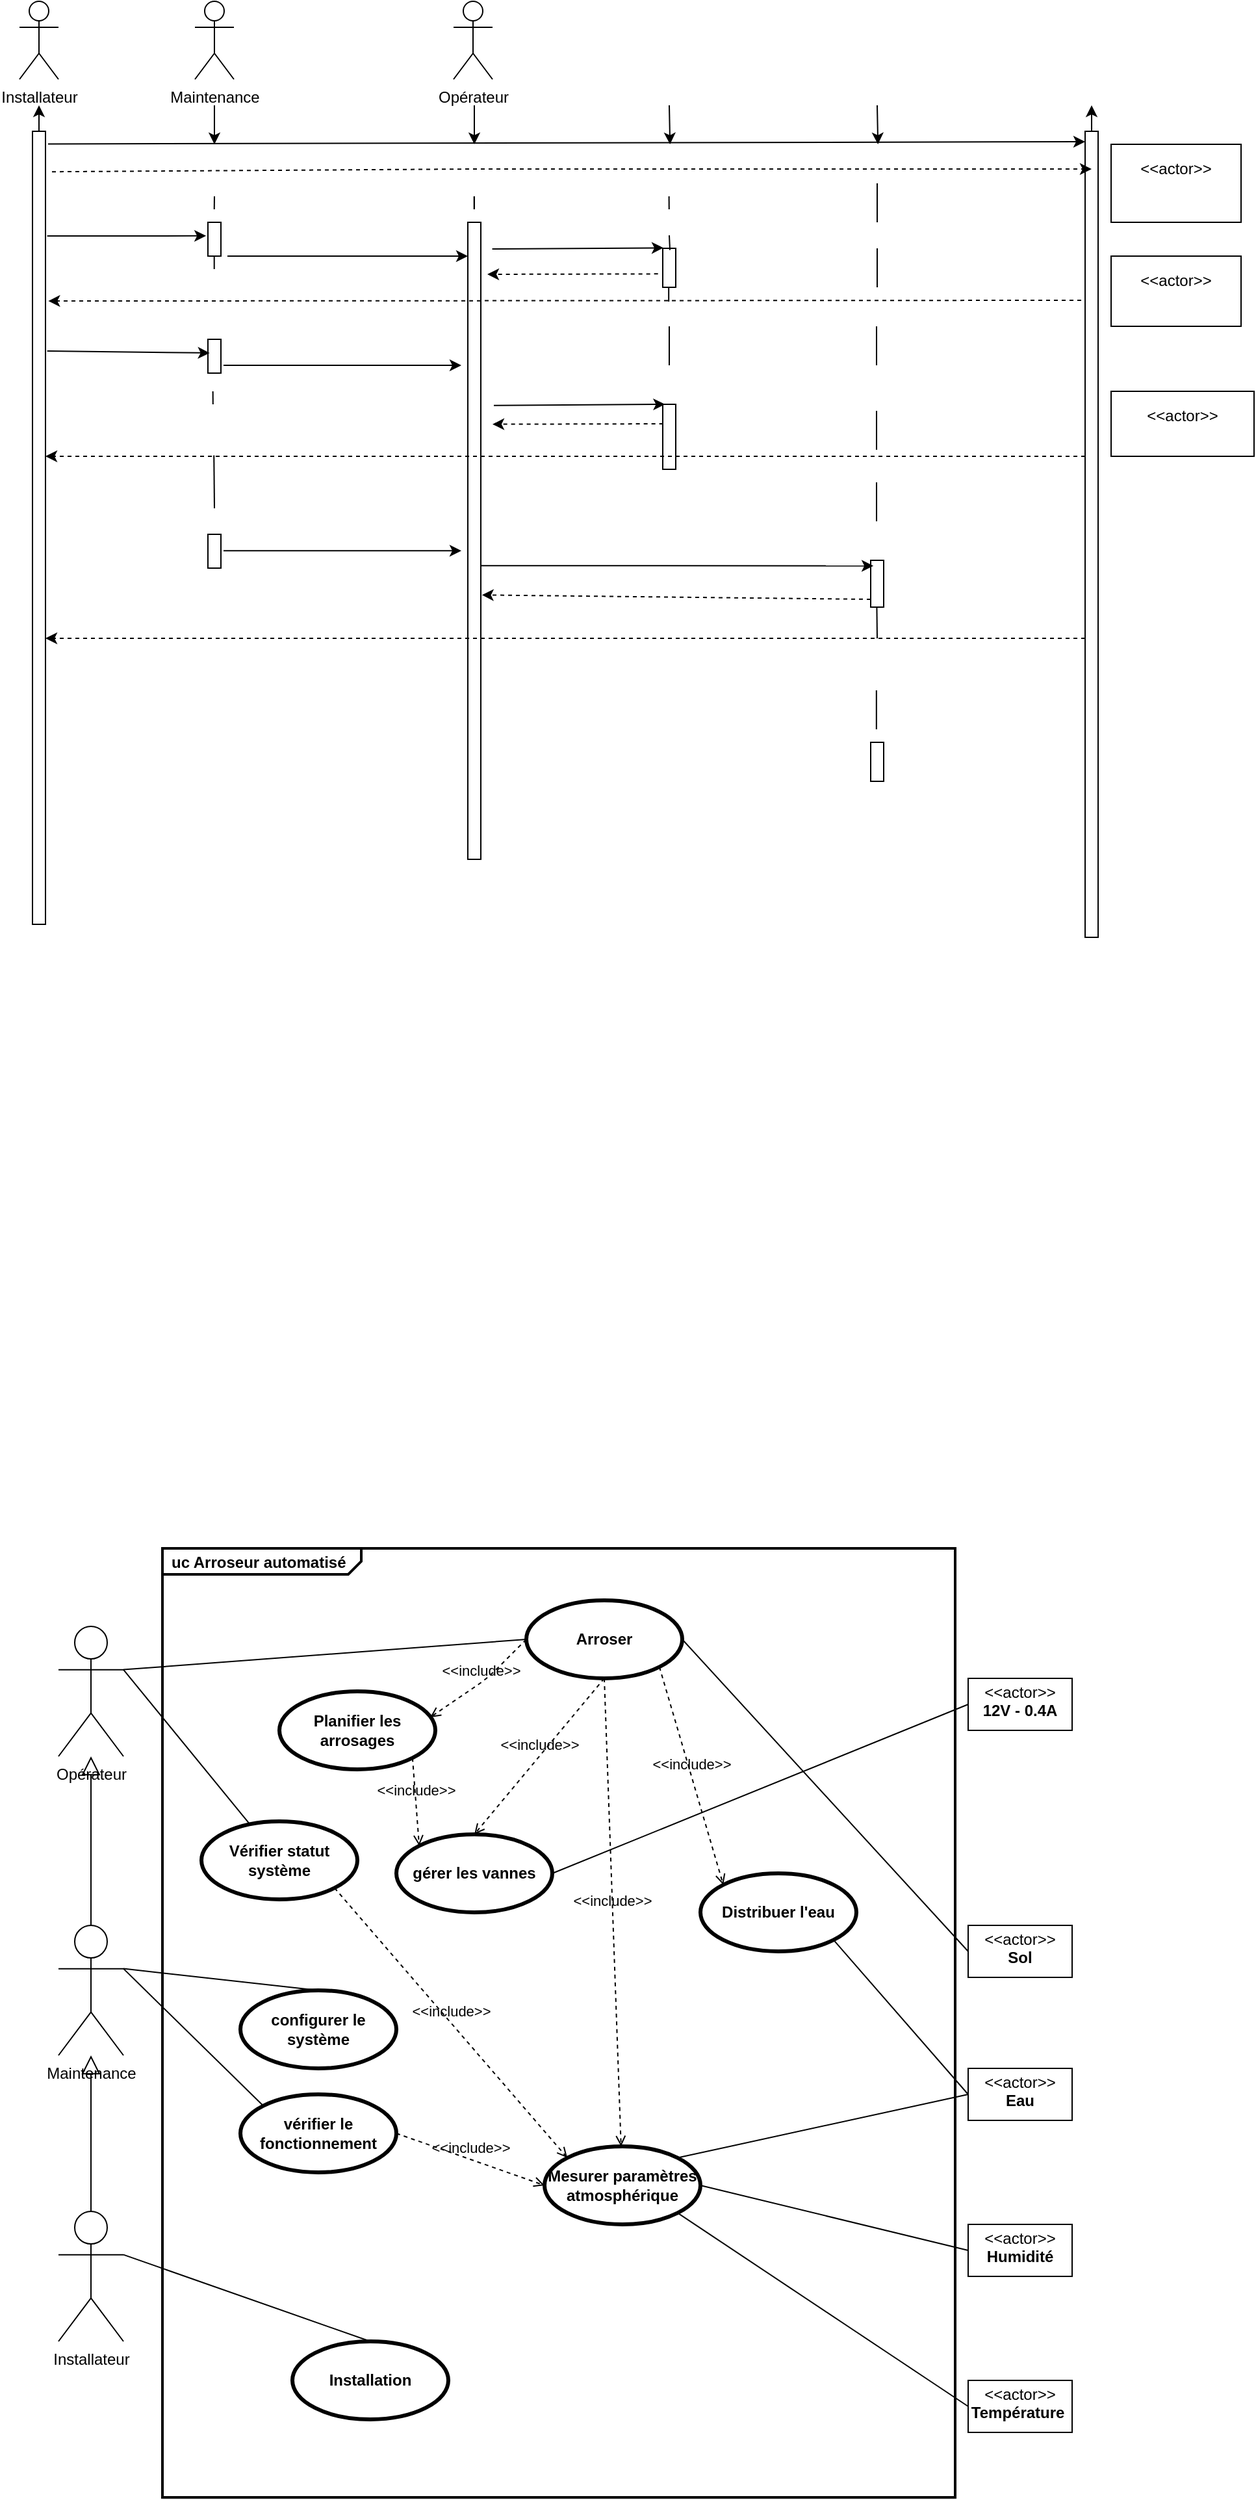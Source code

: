 <mxfile version="14.4.8" type="github">
  <diagram id="CkIHglHdtgA-dPwqu3pV" name="Page-1">
    <mxGraphModel dx="1102" dy="2132" grid="1" gridSize="10" guides="1" tooltips="1" connect="1" arrows="1" fold="1" page="1" pageScale="1" pageWidth="827" pageHeight="1169" math="0" shadow="0">
      <root>
        <mxCell id="0" />
        <mxCell id="1" parent="0" />
        <mxCell id="BE-PEi-hic5o3liknW6_-65" value="" style="html=1;points=[];perimeter=orthogonalPerimeter;" parent="1" vertex="1">
          <mxGeometry x="545" y="-840" width="10" height="50" as="geometry" />
        </mxCell>
        <mxCell id="BE-PEi-hic5o3liknW6_-1" value="&lt;div&gt;Installateur&lt;/div&gt;&lt;div&gt;&lt;br&gt;&lt;/div&gt;" style="shape=umlActor;verticalLabelPosition=bottom;verticalAlign=top;html=1;outlineConnect=0;" parent="1" vertex="1">
          <mxGeometry x="50" y="-1150" width="30" height="60" as="geometry" />
        </mxCell>
        <mxCell id="BE-PEi-hic5o3liknW6_-4" style="edgeStyle=orthogonalEdgeStyle;rounded=0;orthogonalLoop=1;jettySize=auto;html=1;" parent="1" source="BE-PEi-hic5o3liknW6_-3" edge="1">
          <mxGeometry relative="1" as="geometry">
            <mxPoint x="65" y="-1070" as="targetPoint" />
          </mxGeometry>
        </mxCell>
        <mxCell id="BE-PEi-hic5o3liknW6_-3" value="" style="html=1;points=[];perimeter=orthogonalPerimeter;" parent="1" vertex="1">
          <mxGeometry x="60" y="-1050" width="10" height="610" as="geometry" />
        </mxCell>
        <mxCell id="BE-PEi-hic5o3liknW6_-5" value="" style="endArrow=classic;html=1;exitX=1.2;exitY=0.016;exitDx=0;exitDy=0;exitPerimeter=0;" parent="1" source="BE-PEi-hic5o3liknW6_-3" edge="1">
          <mxGeometry width="50" height="50" relative="1" as="geometry">
            <mxPoint x="370" y="-830" as="sourcePoint" />
            <mxPoint x="870" y="-1042" as="targetPoint" />
          </mxGeometry>
        </mxCell>
        <mxCell id="BE-PEi-hic5o3liknW6_-19" style="edgeStyle=orthogonalEdgeStyle;rounded=0;orthogonalLoop=1;jettySize=auto;html=1;" parent="1" source="BE-PEi-hic5o3liknW6_-6" edge="1">
          <mxGeometry relative="1" as="geometry">
            <mxPoint x="875.059" y="-1070" as="targetPoint" />
          </mxGeometry>
        </mxCell>
        <mxCell id="BE-PEi-hic5o3liknW6_-6" value="" style="html=1;points=[];perimeter=orthogonalPerimeter;" parent="1" vertex="1">
          <mxGeometry x="870" y="-1050" width="10" height="620" as="geometry" />
        </mxCell>
        <mxCell id="BE-PEi-hic5o3liknW6_-11" value="" style="html=1;labelBackgroundColor=#ffffff;startArrow=none;startFill=0;startSize=6;endArrow=classic;endFill=1;endSize=6;jettySize=auto;orthogonalLoop=1;strokeWidth=1;dashed=1;fontSize=14;exitX=1.5;exitY=0.051;exitDx=0;exitDy=0;exitPerimeter=0;" parent="1" source="BE-PEi-hic5o3liknW6_-3" edge="1">
          <mxGeometry width="60" height="60" relative="1" as="geometry">
            <mxPoint x="-10" y="-1021" as="sourcePoint" />
            <mxPoint x="875" y="-1021" as="targetPoint" />
            <Array as="points">
              <mxPoint x="400" y="-1021" />
            </Array>
          </mxGeometry>
        </mxCell>
        <mxCell id="BE-PEi-hic5o3liknW6_-12" value="" style="html=1;points=[];perimeter=orthogonalPerimeter;" parent="1" vertex="1">
          <mxGeometry x="395" y="-980" width="10" height="490" as="geometry" />
        </mxCell>
        <mxCell id="BE-PEi-hic5o3liknW6_-26" style="edgeStyle=orthogonalEdgeStyle;rounded=0;orthogonalLoop=1;jettySize=auto;html=1;exitX=0.5;exitY=1;exitDx=0;exitDy=0;" parent="1" edge="1">
          <mxGeometry relative="1" as="geometry">
            <mxPoint x="710.588" y="-1040" as="targetPoint" />
            <mxPoint x="710" y="-1070" as="sourcePoint" />
          </mxGeometry>
        </mxCell>
        <mxCell id="BE-PEi-hic5o3liknW6_-25" style="edgeStyle=orthogonalEdgeStyle;rounded=0;orthogonalLoop=1;jettySize=auto;html=1;exitX=0.5;exitY=1;exitDx=0;exitDy=0;" parent="1" edge="1">
          <mxGeometry relative="1" as="geometry">
            <mxPoint x="550.588" y="-1040" as="targetPoint" />
            <mxPoint x="550" y="-1070" as="sourcePoint" />
          </mxGeometry>
        </mxCell>
        <mxCell id="BE-PEi-hic5o3liknW6_-24" style="edgeStyle=orthogonalEdgeStyle;rounded=0;orthogonalLoop=1;jettySize=auto;html=1;exitX=0.5;exitY=1;exitDx=0;exitDy=0;" parent="1" edge="1">
          <mxGeometry relative="1" as="geometry">
            <mxPoint x="200" y="-1040" as="targetPoint" />
            <mxPoint x="200" y="-1070" as="sourcePoint" />
          </mxGeometry>
        </mxCell>
        <mxCell id="BE-PEi-hic5o3liknW6_-22" style="edgeStyle=orthogonalEdgeStyle;rounded=0;orthogonalLoop=1;jettySize=auto;html=1;exitX=0.5;exitY=1;exitDx=0;exitDy=0;" parent="1" edge="1">
          <mxGeometry relative="1" as="geometry">
            <mxPoint x="400" y="-1040" as="targetPoint" />
            <mxPoint x="400" y="-1070" as="sourcePoint" />
          </mxGeometry>
        </mxCell>
        <mxCell id="BE-PEi-hic5o3liknW6_-27" value="" style="html=1;labelBackgroundColor=#ffffff;startArrow=none;startFill=0;startSize=6;endArrow=classic;endFill=1;endSize=6;jettySize=auto;orthogonalLoop=1;strokeWidth=1;dashed=1;fontSize=14;entryX=1.217;entryY=0.214;entryDx=0;entryDy=0;entryPerimeter=0;" parent="1" target="BE-PEi-hic5o3liknW6_-3" edge="1">
          <mxGeometry width="60" height="60" relative="1" as="geometry">
            <mxPoint x="867" y="-920" as="sourcePoint" />
            <mxPoint x="360" y="-930" as="targetPoint" />
          </mxGeometry>
        </mxCell>
        <mxCell id="BE-PEi-hic5o3liknW6_-28" value="" style="html=1;points=[];perimeter=orthogonalPerimeter;" parent="1" vertex="1">
          <mxGeometry x="195" y="-980" width="10" height="26" as="geometry" />
        </mxCell>
        <mxCell id="BE-PEi-hic5o3liknW6_-29" value="" style="endArrow=none;html=1;" parent="1" edge="1">
          <mxGeometry width="50" height="50" relative="1" as="geometry">
            <mxPoint x="199.86" y="-990" as="sourcePoint" />
            <mxPoint x="200" y="-1000" as="targetPoint" />
            <Array as="points" />
          </mxGeometry>
        </mxCell>
        <mxCell id="BE-PEi-hic5o3liknW6_-30" value="" style="endArrow=none;html=1;" parent="1" edge="1">
          <mxGeometry width="50" height="50" relative="1" as="geometry">
            <mxPoint x="199.86" y="-954" as="sourcePoint" />
            <mxPoint x="199.86" y="-944" as="targetPoint" />
            <Array as="points">
              <mxPoint x="199.86" y="-954" />
              <mxPoint x="199.86" y="-944" />
            </Array>
          </mxGeometry>
        </mxCell>
        <mxCell id="BE-PEi-hic5o3liknW6_-34" value="" style="endArrow=classic;html=1;" parent="1" target="BE-PEi-hic5o3liknW6_-12" edge="1">
          <mxGeometry width="50" height="50" relative="1" as="geometry">
            <mxPoint x="210" y="-954" as="sourcePoint" />
            <mxPoint x="460" y="-1110" as="targetPoint" />
          </mxGeometry>
        </mxCell>
        <mxCell id="BE-PEi-hic5o3liknW6_-37" value="" style="endArrow=classic;html=1;exitX=1.133;exitY=0.132;exitDx=0;exitDy=0;exitPerimeter=0;entryX=-0.143;entryY=0.401;entryDx=0;entryDy=0;entryPerimeter=0;" parent="1" source="BE-PEi-hic5o3liknW6_-3" target="BE-PEi-hic5o3liknW6_-28" edge="1">
          <mxGeometry width="50" height="50" relative="1" as="geometry">
            <mxPoint x="410" y="-1060" as="sourcePoint" />
            <mxPoint x="460" y="-1110" as="targetPoint" />
          </mxGeometry>
        </mxCell>
        <mxCell id="BE-PEi-hic5o3liknW6_-40" value="" style="html=1;labelBackgroundColor=#ffffff;startArrow=none;startFill=0;startSize=6;endArrow=classic;endFill=1;endSize=6;jettySize=auto;orthogonalLoop=1;strokeWidth=1;dashed=1;fontSize=14;" parent="1" source="BE-PEi-hic5o3liknW6_-6" edge="1">
          <mxGeometry width="60" height="60" relative="1" as="geometry">
            <mxPoint x="390" y="-890" as="sourcePoint" />
            <mxPoint x="70" y="-800" as="targetPoint" />
            <Array as="points" />
          </mxGeometry>
        </mxCell>
        <mxCell id="BE-PEi-hic5o3liknW6_-43" value="" style="html=1;points=[];perimeter=orthogonalPerimeter;" parent="1" vertex="1">
          <mxGeometry x="195" y="-890" width="10" height="26" as="geometry" />
        </mxCell>
        <mxCell id="BE-PEi-hic5o3liknW6_-44" value="" style="html=1;points=[];perimeter=orthogonalPerimeter;" parent="1" vertex="1">
          <mxGeometry x="195" y="-740" width="10" height="26" as="geometry" />
        </mxCell>
        <mxCell id="BE-PEi-hic5o3liknW6_-45" value="" style="html=1;points=[];perimeter=orthogonalPerimeter;" parent="1" vertex="1">
          <mxGeometry x="545" y="-960" width="10" height="30" as="geometry" />
        </mxCell>
        <mxCell id="BE-PEi-hic5o3liknW6_-46" value="" style="html=1;labelBackgroundColor=#ffffff;jettySize=auto;orthogonalLoop=1;strokeWidth=1;fontSize=14;endArrow=none;endFill=0;" parent="1" edge="1">
          <mxGeometry width="60" height="60" relative="1" as="geometry">
            <mxPoint x="549.58" y="-919" as="sourcePoint" />
            <mxPoint x="549.58" y="-930" as="targetPoint" />
          </mxGeometry>
        </mxCell>
        <mxCell id="BE-PEi-hic5o3liknW6_-47" value="" style="html=1;labelBackgroundColor=#ffffff;endArrow=classic;endFill=1;endSize=6;jettySize=auto;orthogonalLoop=1;strokeWidth=1;fontSize=14;exitX=-0.011;exitY=1.025;exitDx=0;exitDy=0;exitPerimeter=0;entryX=0.05;entryY=-0.011;entryDx=0;entryDy=0;entryPerimeter=0;" parent="1" target="BE-PEi-hic5o3liknW6_-45" edge="1">
          <mxGeometry width="60" height="60" relative="1" as="geometry">
            <mxPoint x="413.79" y="-959.5" as="sourcePoint" />
            <mxPoint x="610" y="-950" as="targetPoint" />
          </mxGeometry>
        </mxCell>
        <mxCell id="BE-PEi-hic5o3liknW6_-48" value="" style="html=1;labelBackgroundColor=#ffffff;startArrow=none;startFill=0;startSize=6;endArrow=classic;endFill=1;endSize=6;jettySize=auto;orthogonalLoop=1;strokeWidth=1;dashed=1;fontSize=14;exitX=-0.367;exitY=0.656;exitDx=0;exitDy=0;exitPerimeter=0;" parent="1" source="BE-PEi-hic5o3liknW6_-45" edge="1">
          <mxGeometry width="60" height="60" relative="1" as="geometry">
            <mxPoint x="550" y="-890" as="sourcePoint" />
            <mxPoint x="410" y="-940" as="targetPoint" />
          </mxGeometry>
        </mxCell>
        <mxCell id="BE-PEi-hic5o3liknW6_-51" value="" style="html=1;labelBackgroundColor=#ffffff;jettySize=auto;orthogonalLoop=1;strokeWidth=1;fontSize=14;endArrow=none;endFill=0;entryX=0.55;entryY=0.044;entryDx=0;entryDy=0;entryPerimeter=0;" parent="1" target="BE-PEi-hic5o3liknW6_-45" edge="1">
          <mxGeometry width="60" height="60" relative="1" as="geometry">
            <mxPoint x="550" y="-970" as="sourcePoint" />
            <mxPoint x="610" y="-950" as="targetPoint" />
          </mxGeometry>
        </mxCell>
        <mxCell id="BE-PEi-hic5o3liknW6_-60" value="" style="html=1;labelBackgroundColor=#ffffff;endArrow=classic;endFill=1;endSize=6;jettySize=auto;orthogonalLoop=1;strokeWidth=1;fontSize=14;" parent="1" edge="1">
          <mxGeometry width="60" height="60" relative="1" as="geometry">
            <mxPoint x="207" y="-870" as="sourcePoint" />
            <mxPoint x="390" y="-870" as="targetPoint" />
          </mxGeometry>
        </mxCell>
        <mxCell id="BE-PEi-hic5o3liknW6_-62" value="" style="endArrow=classic;html=1;exitX=1.133;exitY=0.277;exitDx=0;exitDy=0;exitPerimeter=0;entryX=0.133;entryY=0.404;entryDx=0;entryDy=0;entryPerimeter=0;" parent="1" source="BE-PEi-hic5o3liknW6_-3" target="BE-PEi-hic5o3liknW6_-43" edge="1">
          <mxGeometry width="50" height="50" relative="1" as="geometry">
            <mxPoint x="250" y="-770" as="sourcePoint" />
            <mxPoint x="300" y="-820" as="targetPoint" />
          </mxGeometry>
        </mxCell>
        <mxCell id="BE-PEi-hic5o3liknW6_-63" value="" style="html=1;labelBackgroundColor=#ffffff;jettySize=auto;orthogonalLoop=1;strokeWidth=1;fontSize=14;endArrow=none;endFill=0;" parent="1" edge="1">
          <mxGeometry width="60" height="60" relative="1" as="geometry">
            <mxPoint x="550" y="-870" as="sourcePoint" />
            <mxPoint x="550" y="-900" as="targetPoint" />
          </mxGeometry>
        </mxCell>
        <mxCell id="BE-PEi-hic5o3liknW6_-67" value="" style="html=1;labelBackgroundColor=#ffffff;endArrow=classic;endFill=1;endSize=6;jettySize=auto;orthogonalLoop=1;strokeWidth=1;fontSize=14;exitX=-0.011;exitY=1.025;exitDx=0;exitDy=0;exitPerimeter=0;entryX=0.05;entryY=-0.011;entryDx=0;entryDy=0;entryPerimeter=0;" parent="1" edge="1">
          <mxGeometry width="60" height="60" relative="1" as="geometry">
            <mxPoint x="415.0" y="-839.17" as="sourcePoint" />
            <mxPoint x="546.71" y="-840.0" as="targetPoint" />
          </mxGeometry>
        </mxCell>
        <mxCell id="BE-PEi-hic5o3liknW6_-68" value="" style="html=1;labelBackgroundColor=#ffffff;startArrow=none;startFill=0;startSize=6;endArrow=classic;endFill=1;endSize=6;jettySize=auto;orthogonalLoop=1;strokeWidth=1;dashed=1;fontSize=14;exitX=-0.367;exitY=0.656;exitDx=0;exitDy=0;exitPerimeter=0;" parent="1" edge="1">
          <mxGeometry width="60" height="60" relative="1" as="geometry">
            <mxPoint x="545.33" y="-825.0" as="sourcePoint" />
            <mxPoint x="414" y="-824.68" as="targetPoint" />
          </mxGeometry>
        </mxCell>
        <mxCell id="BE-PEi-hic5o3liknW6_-69" value="" style="html=1;labelBackgroundColor=#ffffff;jettySize=auto;orthogonalLoop=1;strokeWidth=1;fontSize=14;endArrow=none;endFill=0;" parent="1" edge="1">
          <mxGeometry width="60" height="60" relative="1" as="geometry">
            <mxPoint x="399.92" y="-1000" as="sourcePoint" />
            <mxPoint x="399.92" y="-990" as="targetPoint" />
          </mxGeometry>
        </mxCell>
        <mxCell id="BE-PEi-hic5o3liknW6_-70" value="" style="html=1;labelBackgroundColor=#ffffff;jettySize=auto;orthogonalLoop=1;strokeWidth=1;fontSize=14;endArrow=none;endFill=0;" parent="1" edge="1">
          <mxGeometry width="60" height="60" relative="1" as="geometry">
            <mxPoint x="399.92" y="-1000" as="sourcePoint" />
            <mxPoint x="399.92" y="-990" as="targetPoint" />
          </mxGeometry>
        </mxCell>
        <mxCell id="BE-PEi-hic5o3liknW6_-71" value="" style="html=1;labelBackgroundColor=#ffffff;jettySize=auto;orthogonalLoop=1;strokeWidth=1;fontSize=14;endArrow=none;endFill=0;" parent="1" edge="1">
          <mxGeometry width="60" height="60" relative="1" as="geometry">
            <mxPoint x="549.8" y="-1000" as="sourcePoint" />
            <mxPoint x="549.8" y="-990" as="targetPoint" />
            <Array as="points">
              <mxPoint x="549.88" y="-990" />
            </Array>
          </mxGeometry>
        </mxCell>
        <mxCell id="BE-PEi-hic5o3liknW6_-72" value="" style="html=1;labelBackgroundColor=#ffffff;jettySize=auto;orthogonalLoop=1;strokeWidth=1;fontSize=14;endArrow=none;endFill=0;" parent="1" edge="1">
          <mxGeometry width="60" height="60" relative="1" as="geometry">
            <mxPoint x="710" y="-980" as="sourcePoint" />
            <mxPoint x="710" y="-1010" as="targetPoint" />
          </mxGeometry>
        </mxCell>
        <mxCell id="BE-PEi-hic5o3liknW6_-73" value="" style="html=1;labelBackgroundColor=#ffffff;startArrow=none;startFill=0;startSize=6;endArrow=classic;endFill=1;endSize=6;jettySize=auto;orthogonalLoop=1;strokeWidth=1;dashed=1;fontSize=14;" parent="1" edge="1">
          <mxGeometry width="60" height="60" relative="1" as="geometry">
            <mxPoint x="870" y="-660.0" as="sourcePoint" />
            <mxPoint x="70" y="-660.0" as="targetPoint" />
            <Array as="points" />
          </mxGeometry>
        </mxCell>
        <mxCell id="BE-PEi-hic5o3liknW6_-76" value="" style="html=1;labelBackgroundColor=#ffffff;jettySize=auto;orthogonalLoop=1;strokeWidth=1;fontSize=14;endArrow=none;endFill=0;" parent="1" edge="1">
          <mxGeometry width="60" height="60" relative="1" as="geometry">
            <mxPoint x="198.82" y="-850" as="sourcePoint" />
            <mxPoint x="198.82" y="-840" as="targetPoint" />
            <Array as="points">
              <mxPoint x="198.9" y="-840" />
            </Array>
          </mxGeometry>
        </mxCell>
        <mxCell id="BE-PEi-hic5o3liknW6_-77" value="" style="html=1;labelBackgroundColor=#ffffff;jettySize=auto;orthogonalLoop=1;strokeWidth=1;fontSize=14;endArrow=none;endFill=0;entryX=-0.002;entryY=0.974;entryDx=0;entryDy=0;entryPerimeter=0;" parent="1" edge="1">
          <mxGeometry width="60" height="60" relative="1" as="geometry">
            <mxPoint x="200" y="-760" as="sourcePoint" />
            <mxPoint x="199.62" y="-800.78" as="targetPoint" />
          </mxGeometry>
        </mxCell>
        <mxCell id="BE-PEi-hic5o3liknW6_-78" value="" style="html=1;labelBackgroundColor=#ffffff;endArrow=classic;endFill=1;endSize=6;jettySize=auto;orthogonalLoop=1;strokeWidth=1;fontSize=14;" parent="1" edge="1">
          <mxGeometry width="60" height="60" relative="1" as="geometry">
            <mxPoint x="207" y="-727.34" as="sourcePoint" />
            <mxPoint x="390" y="-727.34" as="targetPoint" />
          </mxGeometry>
        </mxCell>
        <mxCell id="BE-PEi-hic5o3liknW6_-80" value="" style="html=1;labelBackgroundColor=#ffffff;jettySize=auto;orthogonalLoop=1;strokeWidth=1;fontSize=14;endArrow=none;endFill=0;" parent="1" edge="1">
          <mxGeometry width="60" height="60" relative="1" as="geometry">
            <mxPoint x="710" y="-930" as="sourcePoint" />
            <mxPoint x="710" y="-960" as="targetPoint" />
          </mxGeometry>
        </mxCell>
        <mxCell id="BE-PEi-hic5o3liknW6_-81" value="" style="html=1;labelBackgroundColor=#ffffff;jettySize=auto;orthogonalLoop=1;strokeWidth=1;fontSize=14;endArrow=none;endFill=0;" parent="1" edge="1">
          <mxGeometry width="60" height="60" relative="1" as="geometry">
            <mxPoint x="709.5" y="-870" as="sourcePoint" />
            <mxPoint x="709.5" y="-900" as="targetPoint" />
          </mxGeometry>
        </mxCell>
        <mxCell id="BE-PEi-hic5o3liknW6_-82" value="" style="html=1;labelBackgroundColor=#ffffff;jettySize=auto;orthogonalLoop=1;strokeWidth=1;fontSize=14;endArrow=none;endFill=0;" parent="1" edge="1">
          <mxGeometry width="60" height="60" relative="1" as="geometry">
            <mxPoint x="709.5" y="-805" as="sourcePoint" />
            <mxPoint x="709.5" y="-835" as="targetPoint" />
          </mxGeometry>
        </mxCell>
        <mxCell id="BE-PEi-hic5o3liknW6_-83" value="" style="html=1;labelBackgroundColor=#ffffff;jettySize=auto;orthogonalLoop=1;strokeWidth=1;fontSize=14;endArrow=none;endFill=0;" parent="1" edge="1">
          <mxGeometry width="60" height="60" relative="1" as="geometry">
            <mxPoint x="709.5" y="-750" as="sourcePoint" />
            <mxPoint x="709.5" y="-780" as="targetPoint" />
          </mxGeometry>
        </mxCell>
        <mxCell id="BE-PEi-hic5o3liknW6_-84" value="" style="html=1;points=[];perimeter=orthogonalPerimeter;" parent="1" vertex="1">
          <mxGeometry x="705" y="-720" width="10" height="36" as="geometry" />
        </mxCell>
        <mxCell id="BE-PEi-hic5o3liknW6_-86" value="" style="html=1;labelBackgroundColor=#ffffff;jettySize=auto;orthogonalLoop=1;strokeWidth=1;fontSize=14;endArrow=none;endFill=0;" parent="1" edge="1">
          <mxGeometry width="60" height="60" relative="1" as="geometry">
            <mxPoint x="710" y="-660" as="sourcePoint" />
            <mxPoint x="709.71" y="-684" as="targetPoint" />
          </mxGeometry>
        </mxCell>
        <mxCell id="BE-PEi-hic5o3liknW6_-87" value="" style="html=1;labelBackgroundColor=#ffffff;jettySize=auto;orthogonalLoop=1;strokeWidth=1;fontSize=14;endArrow=none;endFill=0;" parent="1" edge="1">
          <mxGeometry width="60" height="60" relative="1" as="geometry">
            <mxPoint x="709.41" y="-590.0" as="sourcePoint" />
            <mxPoint x="709.41" y="-620.0" as="targetPoint" />
          </mxGeometry>
        </mxCell>
        <mxCell id="BE-PEi-hic5o3liknW6_-88" value="" style="html=1;points=[];perimeter=orthogonalPerimeter;" parent="1" vertex="1">
          <mxGeometry x="705" y="-580" width="10" height="30" as="geometry" />
        </mxCell>
        <mxCell id="BE-PEi-hic5o3liknW6_-89" value="" style="html=1;labelBackgroundColor=#ffffff;endArrow=classic;endFill=1;endSize=6;jettySize=auto;orthogonalLoop=1;strokeWidth=1;fontSize=14;entryX=0.206;entryY=0.118;entryDx=0;entryDy=0;entryPerimeter=0;exitX=0.945;exitY=0.539;exitDx=0;exitDy=0;exitPerimeter=0;" parent="1" source="BE-PEi-hic5o3liknW6_-12" target="BE-PEi-hic5o3liknW6_-84" edge="1">
          <mxGeometry width="60" height="60" relative="1" as="geometry">
            <mxPoint x="406" y="-730" as="sourcePoint" />
            <mxPoint x="536.71" y="-715.18" as="targetPoint" />
          </mxGeometry>
        </mxCell>
        <mxCell id="BE-PEi-hic5o3liknW6_-90" value="" style="html=1;labelBackgroundColor=#ffffff;startArrow=none;startFill=0;startSize=6;endArrow=classic;endFill=1;endSize=6;jettySize=auto;orthogonalLoop=1;strokeWidth=1;dashed=1;fontSize=14;exitX=-0.367;exitY=0.656;exitDx=0;exitDy=0;exitPerimeter=0;entryX=1.083;entryY=0.585;entryDx=0;entryDy=0;entryPerimeter=0;" parent="1" target="BE-PEi-hic5o3liknW6_-12" edge="1">
          <mxGeometry width="60" height="60" relative="1" as="geometry">
            <mxPoint x="705.0" y="-690.0" as="sourcePoint" />
            <mxPoint x="573.67" y="-689.68" as="targetPoint" />
          </mxGeometry>
        </mxCell>
        <mxCell id="BE-PEi-hic5o3liknW6_-91" value="Maintenance" style="shape=umlActor;verticalLabelPosition=bottom;verticalAlign=top;html=1;outlineConnect=0;" parent="1" vertex="1">
          <mxGeometry x="185" y="-1150" width="30" height="60" as="geometry" />
        </mxCell>
        <mxCell id="BE-PEi-hic5o3liknW6_-92" value="Opérateur" style="shape=umlActor;verticalLabelPosition=bottom;verticalAlign=top;html=1;outlineConnect=0;" parent="1" vertex="1">
          <mxGeometry x="384" y="-1150" width="30" height="60" as="geometry" />
        </mxCell>
        <mxCell id="BE-PEi-hic5o3liknW6_-95" value="&lt;p style=&quot;margin: 0px ; margin-top: 4px ; margin-left: 7px ; text-align: left&quot;&gt;&lt;b&gt;uc Arroseur automatisé&lt;/b&gt;&lt;/p&gt;" style="html=1;shape=mxgraph.sysml.package;overflow=fill;labelX=153;strokeWidth=2;align=center;" parent="1" vertex="1">
          <mxGeometry x="160" y="40" width="610" height="730" as="geometry" />
        </mxCell>
        <mxCell id="BE-PEi-hic5o3liknW6_-96" value="Opérateur" style="shape=umlActor;html=1;verticalLabelPosition=bottom;verticalAlign=top;align=center;" parent="1" vertex="1">
          <mxGeometry x="80" y="100" width="50" height="100" as="geometry" />
        </mxCell>
        <mxCell id="BE-PEi-hic5o3liknW6_-97" value="&lt;p style=&quot;margin: 0px ; margin-top: 4px ; text-align: center&quot;&gt;&amp;lt;&amp;lt;actor&amp;gt;&amp;gt;&lt;br&gt;&lt;b&gt;12V - 0.4A&lt;br&gt;&lt;/b&gt;&lt;/p&gt;&lt;p style=&quot;margin: 0px ; margin-top: 4px ; text-align: center&quot;&gt;&lt;b&gt;&lt;br&gt;&lt;/b&gt;&lt;/p&gt;" style="shape=rect;html=1;overflow=fill;html=1;whiteSpace=wrap;align=center;" parent="1" vertex="1">
          <mxGeometry x="780" y="140" width="80" height="40" as="geometry" />
        </mxCell>
        <mxCell id="BE-PEi-hic5o3liknW6_-98" value="&lt;p style=&quot;margin: 0px ; margin-top: 4px ; text-align: center&quot;&gt;&amp;lt;&amp;lt;actor&amp;gt;&amp;gt;&lt;br&gt;&lt;b&gt;Eau&lt;/b&gt;&lt;/p&gt;" style="shape=rect;html=1;overflow=fill;html=1;whiteSpace=wrap;align=center;" parent="1" vertex="1">
          <mxGeometry x="780" y="440" width="80" height="40" as="geometry" />
        </mxCell>
        <mxCell id="BE-PEi-hic5o3liknW6_-99" value="&lt;p style=&quot;margin: 0px ; margin-top: 4px ; text-align: center&quot;&gt;&amp;lt;&amp;lt;actor&amp;gt;&amp;gt;&lt;br&gt;&lt;b&gt;Humidité&lt;/b&gt;&lt;/p&gt;" style="shape=rect;html=1;overflow=fill;html=1;whiteSpace=wrap;align=center;" parent="1" vertex="1">
          <mxGeometry x="780" y="560" width="80" height="40" as="geometry" />
        </mxCell>
        <mxCell id="BE-PEi-hic5o3liknW6_-100" value="&lt;p style=&quot;margin: 0px ; margin-top: 4px ; text-align: center&quot;&gt;&amp;lt;&amp;lt;actor&amp;gt;&amp;gt;&lt;br&gt;&lt;b&gt;Température&amp;nbsp;&lt;/b&gt;&lt;/p&gt;" style="shape=rect;html=1;overflow=fill;html=1;whiteSpace=wrap;align=center;" parent="1" vertex="1">
          <mxGeometry x="780" y="680" width="80" height="40" as="geometry" />
        </mxCell>
        <mxCell id="BE-PEi-hic5o3liknW6_-101" value="Installateur" style="shape=umlActor;html=1;verticalLabelPosition=bottom;verticalAlign=top;align=center;" parent="1" vertex="1">
          <mxGeometry x="80" y="550" width="50" height="100" as="geometry" />
        </mxCell>
        <mxCell id="BE-PEi-hic5o3liknW6_-102" value="Maintenance" style="shape=umlActor;html=1;verticalLabelPosition=bottom;verticalAlign=top;align=center;" parent="1" vertex="1">
          <mxGeometry x="80" y="330" width="50" height="100" as="geometry" />
        </mxCell>
        <mxCell id="BE-PEi-hic5o3liknW6_-103" value="" style="edgeStyle=none;html=1;endArrow=block;endFill=0;endSize=12;verticalAlign=bottom;exitX=0.5;exitY=0;exitDx=0;exitDy=0;exitPerimeter=0;" parent="1" source="BE-PEi-hic5o3liknW6_-101" target="BE-PEi-hic5o3liknW6_-102" edge="1">
          <mxGeometry width="160" relative="1" as="geometry">
            <mxPoint x="110" y="510" as="sourcePoint" />
            <mxPoint x="120" y="450" as="targetPoint" />
          </mxGeometry>
        </mxCell>
        <mxCell id="BE-PEi-hic5o3liknW6_-104" value="" style="edgeStyle=none;html=1;endArrow=block;endFill=0;endSize=12;verticalAlign=bottom;exitX=0.5;exitY=0;exitDx=0;exitDy=0;exitPerimeter=0;" parent="1" source="BE-PEi-hic5o3liknW6_-102" target="BE-PEi-hic5o3liknW6_-96" edge="1">
          <mxGeometry width="160" relative="1" as="geometry">
            <mxPoint x="104.5" y="310" as="sourcePoint" />
            <mxPoint x="104.5" y="230" as="targetPoint" />
          </mxGeometry>
        </mxCell>
        <mxCell id="BE-PEi-hic5o3liknW6_-105" value="Mesurer paramètres atmosphérique" style="shape=ellipse;html=1;strokeWidth=3;fontStyle=1;whiteSpace=wrap;align=center;perimeter=ellipsePerimeter;" parent="1" vertex="1">
          <mxGeometry x="454" y="500" width="120" height="60" as="geometry" />
        </mxCell>
        <mxCell id="BE-PEi-hic5o3liknW6_-106" value="Distribuer l&#39;eau" style="shape=ellipse;html=1;strokeWidth=3;fontStyle=1;whiteSpace=wrap;align=center;perimeter=ellipsePerimeter;" parent="1" vertex="1">
          <mxGeometry x="574" y="290" width="120" height="60" as="geometry" />
        </mxCell>
        <mxCell id="BE-PEi-hic5o3liknW6_-107" value="" style="edgeStyle=none;html=1;endArrow=none;verticalAlign=bottom;exitX=0;exitY=0.5;exitDx=0;exitDy=0;entryX=1;entryY=0;entryDx=0;entryDy=0;" parent="1" source="BE-PEi-hic5o3liknW6_-98" target="BE-PEi-hic5o3liknW6_-105" edge="1">
          <mxGeometry width="160" relative="1" as="geometry">
            <mxPoint x="440" y="460" as="sourcePoint" />
            <mxPoint x="574" y="422" as="targetPoint" />
          </mxGeometry>
        </mxCell>
        <mxCell id="BE-PEi-hic5o3liknW6_-108" value="" style="edgeStyle=none;html=1;endArrow=none;verticalAlign=bottom;exitX=0;exitY=0.5;exitDx=0;exitDy=0;entryX=1;entryY=1;entryDx=0;entryDy=0;" parent="1" source="BE-PEi-hic5o3liknW6_-98" target="BE-PEi-hic5o3liknW6_-106" edge="1">
          <mxGeometry width="160" relative="1" as="geometry">
            <mxPoint x="790" y="470" as="sourcePoint" />
            <mxPoint x="584" y="432" as="targetPoint" />
          </mxGeometry>
        </mxCell>
        <mxCell id="BE-PEi-hic5o3liknW6_-109" value="" style="edgeStyle=none;html=1;endArrow=none;verticalAlign=bottom;entryX=0;entryY=0.5;entryDx=0;entryDy=0;exitX=1;exitY=0.5;exitDx=0;exitDy=0;" parent="1" source="BE-PEi-hic5o3liknW6_-105" target="BE-PEi-hic5o3liknW6_-99" edge="1">
          <mxGeometry width="160" relative="1" as="geometry">
            <mxPoint x="440" y="460" as="sourcePoint" />
            <mxPoint x="600" y="460" as="targetPoint" />
          </mxGeometry>
        </mxCell>
        <mxCell id="BE-PEi-hic5o3liknW6_-110" value="Arroser" style="shape=ellipse;html=1;strokeWidth=3;fontStyle=1;whiteSpace=wrap;align=center;perimeter=ellipsePerimeter;" parent="1" vertex="1">
          <mxGeometry x="440" y="80" width="120" height="60" as="geometry" />
        </mxCell>
        <mxCell id="BE-PEi-hic5o3liknW6_-111" value="&amp;lt;&amp;lt;include&amp;gt;&amp;gt;" style="edgeStyle=none;html=1;endArrow=open;verticalAlign=bottom;dashed=1;labelBackgroundColor=none;exitX=1;exitY=1;exitDx=0;exitDy=0;entryX=0;entryY=0;entryDx=0;entryDy=0;" parent="1" source="BE-PEi-hic5o3liknW6_-110" target="BE-PEi-hic5o3liknW6_-106" edge="1">
          <mxGeometry width="160" relative="1" as="geometry">
            <mxPoint x="440" y="460" as="sourcePoint" />
            <mxPoint x="600" y="460" as="targetPoint" />
          </mxGeometry>
        </mxCell>
        <mxCell id="BE-PEi-hic5o3liknW6_-112" value="&amp;lt;&amp;lt;include&amp;gt;&amp;gt;" style="edgeStyle=none;html=1;endArrow=open;verticalAlign=bottom;dashed=1;labelBackgroundColor=none;exitX=0.5;exitY=1;exitDx=0;exitDy=0;" parent="1" source="BE-PEi-hic5o3liknW6_-110" target="BE-PEi-hic5o3liknW6_-105" edge="1">
          <mxGeometry width="160" relative="1" as="geometry">
            <mxPoint x="492.426" y="141.213" as="sourcePoint" />
            <mxPoint x="514" y="380" as="targetPoint" />
          </mxGeometry>
        </mxCell>
        <mxCell id="BE-PEi-hic5o3liknW6_-113" value="Planifier les arrosages" style="shape=ellipse;html=1;strokeWidth=3;fontStyle=1;whiteSpace=wrap;align=center;perimeter=ellipsePerimeter;" parent="1" vertex="1">
          <mxGeometry x="250" y="150" width="120" height="60" as="geometry" />
        </mxCell>
        <mxCell id="BE-PEi-hic5o3liknW6_-114" style="edgeStyle=none;rounded=0;orthogonalLoop=1;jettySize=auto;html=1;exitX=0.5;exitY=0;exitDx=0;exitDy=0;" parent="1" source="BE-PEi-hic5o3liknW6_-113" target="BE-PEi-hic5o3liknW6_-113" edge="1">
          <mxGeometry relative="1" as="geometry" />
        </mxCell>
        <mxCell id="BE-PEi-hic5o3liknW6_-115" value="" style="edgeStyle=none;html=1;endArrow=none;verticalAlign=bottom;exitX=1;exitY=0.333;exitDx=0;exitDy=0;exitPerimeter=0;" parent="1" source="BE-PEi-hic5o3liknW6_-96" edge="1">
          <mxGeometry width="160" relative="1" as="geometry">
            <mxPoint x="600" y="100" as="sourcePoint" />
            <mxPoint x="440" y="110" as="targetPoint" />
          </mxGeometry>
        </mxCell>
        <mxCell id="BE-PEi-hic5o3liknW6_-116" value="Installation" style="shape=ellipse;html=1;strokeWidth=3;fontStyle=1;whiteSpace=wrap;align=center;perimeter=ellipsePerimeter;" parent="1" vertex="1">
          <mxGeometry x="260" y="650" width="120" height="60" as="geometry" />
        </mxCell>
        <mxCell id="BE-PEi-hic5o3liknW6_-117" value="configurer le système" style="shape=ellipse;html=1;strokeWidth=3;fontStyle=1;whiteSpace=wrap;align=center;perimeter=ellipsePerimeter;" parent="1" vertex="1">
          <mxGeometry x="220" y="380" width="120" height="60" as="geometry" />
        </mxCell>
        <mxCell id="BE-PEi-hic5o3liknW6_-118" value="" style="edgeStyle=none;html=1;endArrow=none;verticalAlign=bottom;exitX=1;exitY=0.333;exitDx=0;exitDy=0;exitPerimeter=0;entryX=0.5;entryY=0;entryDx=0;entryDy=0;" parent="1" source="BE-PEi-hic5o3liknW6_-102" target="BE-PEi-hic5o3liknW6_-117" edge="1">
          <mxGeometry width="160" relative="1" as="geometry">
            <mxPoint x="470" y="480" as="sourcePoint" />
            <mxPoint x="630" y="480" as="targetPoint" />
          </mxGeometry>
        </mxCell>
        <mxCell id="BE-PEi-hic5o3liknW6_-119" value="" style="edgeStyle=none;html=1;endArrow=none;verticalAlign=bottom;exitX=1;exitY=0.333;exitDx=0;exitDy=0;exitPerimeter=0;entryX=0.5;entryY=0;entryDx=0;entryDy=0;" parent="1" source="BE-PEi-hic5o3liknW6_-101" target="BE-PEi-hic5o3liknW6_-116" edge="1">
          <mxGeometry width="160" relative="1" as="geometry">
            <mxPoint x="470" y="480" as="sourcePoint" />
            <mxPoint x="630" y="480" as="targetPoint" />
          </mxGeometry>
        </mxCell>
        <mxCell id="BE-PEi-hic5o3liknW6_-120" value="" style="edgeStyle=none;html=1;endArrow=none;verticalAlign=bottom;entryX=0;entryY=0.5;entryDx=0;entryDy=0;exitX=1;exitY=1;exitDx=0;exitDy=0;" parent="1" source="BE-PEi-hic5o3liknW6_-105" target="BE-PEi-hic5o3liknW6_-100" edge="1">
          <mxGeometry width="160" relative="1" as="geometry">
            <mxPoint x="514" y="640" as="sourcePoint" />
            <mxPoint x="630" y="560" as="targetPoint" />
          </mxGeometry>
        </mxCell>
        <mxCell id="BE-PEi-hic5o3liknW6_-121" value="gérer les vannes" style="shape=ellipse;html=1;strokeWidth=3;fontStyle=1;whiteSpace=wrap;align=center;perimeter=ellipsePerimeter;" parent="1" vertex="1">
          <mxGeometry x="340" y="260" width="120" height="60" as="geometry" />
        </mxCell>
        <mxCell id="BE-PEi-hic5o3liknW6_-122" value="Vérifier statut système" style="shape=ellipse;html=1;strokeWidth=3;fontStyle=1;whiteSpace=wrap;align=center;perimeter=ellipsePerimeter;" parent="1" vertex="1">
          <mxGeometry x="190" y="250" width="120" height="60" as="geometry" />
        </mxCell>
        <mxCell id="BE-PEi-hic5o3liknW6_-123" value="" style="edgeStyle=none;html=1;endArrow=none;verticalAlign=bottom;exitX=1;exitY=0.333;exitDx=0;exitDy=0;exitPerimeter=0;" parent="1" source="BE-PEi-hic5o3liknW6_-96" target="BE-PEi-hic5o3liknW6_-122" edge="1">
          <mxGeometry width="160" relative="1" as="geometry">
            <mxPoint x="140" y="143.333" as="sourcePoint" />
            <mxPoint x="260" y="170" as="targetPoint" />
          </mxGeometry>
        </mxCell>
        <mxCell id="BE-PEi-hic5o3liknW6_-124" value="&amp;lt;&amp;lt;include&amp;gt;&amp;gt;" style="edgeStyle=none;html=1;endArrow=open;verticalAlign=bottom;dashed=1;labelBackgroundColor=none;exitX=0.5;exitY=1;exitDx=0;exitDy=0;entryX=0.5;entryY=0;entryDx=0;entryDy=0;" parent="1" source="BE-PEi-hic5o3liknW6_-110" target="BE-PEi-hic5o3liknW6_-121" edge="1">
          <mxGeometry width="160" relative="1" as="geometry">
            <mxPoint x="450" y="150" as="sourcePoint" />
            <mxPoint x="524" y="390" as="targetPoint" />
          </mxGeometry>
        </mxCell>
        <mxCell id="BE-PEi-hic5o3liknW6_-125" value="vérifier le fonctionnement" style="shape=ellipse;html=1;strokeWidth=3;fontStyle=1;whiteSpace=wrap;align=center;perimeter=ellipsePerimeter;" parent="1" vertex="1">
          <mxGeometry x="220" y="460" width="120" height="60" as="geometry" />
        </mxCell>
        <mxCell id="BE-PEi-hic5o3liknW6_-126" value="" style="edgeStyle=none;html=1;endArrow=none;verticalAlign=bottom;exitX=1;exitY=0.333;exitDx=0;exitDy=0;exitPerimeter=0;entryX=0;entryY=0;entryDx=0;entryDy=0;" parent="1" source="BE-PEi-hic5o3liknW6_-102" target="BE-PEi-hic5o3liknW6_-125" edge="1">
          <mxGeometry width="160" relative="1" as="geometry">
            <mxPoint x="140" y="373.333" as="sourcePoint" />
            <mxPoint x="290" y="390" as="targetPoint" />
          </mxGeometry>
        </mxCell>
        <mxCell id="BE-PEi-hic5o3liknW6_-127" value="" style="edgeStyle=none;html=1;endArrow=none;verticalAlign=bottom;exitX=0;exitY=0.5;exitDx=0;exitDy=0;entryX=1;entryY=0.5;entryDx=0;entryDy=0;" parent="1" source="BE-PEi-hic5o3liknW6_-97" target="BE-PEi-hic5o3liknW6_-121" edge="1">
          <mxGeometry width="160" relative="1" as="geometry">
            <mxPoint x="790" y="470" as="sourcePoint" />
            <mxPoint x="584" y="432" as="targetPoint" />
          </mxGeometry>
        </mxCell>
        <mxCell id="BE-PEi-hic5o3liknW6_-128" value="&amp;lt;&amp;lt;include&amp;gt;&amp;gt;" style="edgeStyle=none;html=1;endArrow=open;verticalAlign=bottom;dashed=1;labelBackgroundColor=none;exitX=1;exitY=1;exitDx=0;exitDy=0;entryX=0;entryY=0;entryDx=0;entryDy=0;" parent="1" source="BE-PEi-hic5o3liknW6_-122" target="BE-PEi-hic5o3liknW6_-105" edge="1">
          <mxGeometry width="160" relative="1" as="geometry">
            <mxPoint x="302.426" y="311.213" as="sourcePoint" />
            <mxPoint x="464" y="420" as="targetPoint" />
          </mxGeometry>
        </mxCell>
        <mxCell id="BE-PEi-hic5o3liknW6_-129" value="&amp;lt;&amp;lt;include&amp;gt;&amp;gt;" style="edgeStyle=none;html=1;endArrow=open;verticalAlign=bottom;dashed=1;labelBackgroundColor=none;exitX=1;exitY=1;exitDx=0;exitDy=0;entryX=0;entryY=0;entryDx=0;entryDy=0;" parent="1" source="BE-PEi-hic5o3liknW6_-113" target="BE-PEi-hic5o3liknW6_-121" edge="1">
          <mxGeometry width="160" relative="1" as="geometry">
            <mxPoint x="450" y="150" as="sourcePoint" />
            <mxPoint x="410" y="270" as="targetPoint" />
          </mxGeometry>
        </mxCell>
        <mxCell id="BE-PEi-hic5o3liknW6_-130" value="&amp;lt;&amp;lt;include&amp;gt;&amp;gt;" style="edgeStyle=none;html=1;endArrow=open;verticalAlign=bottom;dashed=1;labelBackgroundColor=none;exitX=0;exitY=0.5;exitDx=0;exitDy=0;entryX=0.967;entryY=0.333;entryDx=0;entryDy=0;entryPerimeter=0;" parent="1" source="BE-PEi-hic5o3liknW6_-110" target="BE-PEi-hic5o3liknW6_-113" edge="1">
          <mxGeometry width="160" relative="1" as="geometry">
            <mxPoint x="322.426" y="191.213" as="sourcePoint" />
            <mxPoint x="367.574" y="278.787" as="targetPoint" />
            <Array as="points">
              <mxPoint x="410" y="140" />
            </Array>
          </mxGeometry>
        </mxCell>
        <mxCell id="BE-PEi-hic5o3liknW6_-131" value="&amp;lt;&amp;lt;include&amp;gt;&amp;gt;" style="edgeStyle=none;html=1;endArrow=open;verticalAlign=bottom;dashed=1;labelBackgroundColor=none;exitX=1;exitY=0.5;exitDx=0;exitDy=0;entryX=0;entryY=0.5;entryDx=0;entryDy=0;" parent="1" source="BE-PEi-hic5o3liknW6_-125" target="BE-PEi-hic5o3liknW6_-105" edge="1">
          <mxGeometry width="160" relative="1" as="geometry">
            <mxPoint x="302.426" y="311.213" as="sourcePoint" />
            <mxPoint x="481.574" y="518.787" as="targetPoint" />
          </mxGeometry>
        </mxCell>
        <mxCell id="BE-PEi-hic5o3liknW6_-132" value="&lt;p style=&quot;margin: 0px ; margin-top: 4px ; text-align: center&quot;&gt;&amp;lt;&amp;lt;actor&amp;gt;&amp;gt;&lt;br&gt;&lt;b&gt;Sol&lt;/b&gt;&lt;/p&gt;" style="shape=rect;html=1;overflow=fill;html=1;whiteSpace=wrap;align=center;" parent="1" vertex="1">
          <mxGeometry x="780" y="330" width="80" height="40" as="geometry" />
        </mxCell>
        <mxCell id="BE-PEi-hic5o3liknW6_-133" value="" style="edgeStyle=none;html=1;endArrow=none;verticalAlign=bottom;exitX=1;exitY=0.5;exitDx=0;exitDy=0;entryX=0;entryY=0.5;entryDx=0;entryDy=0;" parent="1" source="BE-PEi-hic5o3liknW6_-110" target="BE-PEi-hic5o3liknW6_-132" edge="1">
          <mxGeometry width="160" relative="1" as="geometry">
            <mxPoint x="574" y="103.333" as="sourcePoint" />
            <mxPoint x="884" y="80" as="targetPoint" />
          </mxGeometry>
        </mxCell>
        <mxCell id="xGdNlrDEelJ4eEKP19zB-4" value="&lt;p&gt;&amp;lt;&amp;lt;actor&amp;gt;&amp;gt;&lt;br&gt;&lt;br&gt;&lt;/p&gt;" style="shape=rect;html=1;overflow=fill;whiteSpace=wrap;align=center;" vertex="1" parent="1">
          <mxGeometry x="890" y="-1040" width="100" height="60" as="geometry" />
        </mxCell>
        <mxCell id="xGdNlrDEelJ4eEKP19zB-5" value="&lt;p&gt;&amp;lt;&amp;lt;actor&amp;gt;&amp;gt;&lt;br&gt;&lt;br&gt;&lt;/p&gt;" style="shape=rect;html=1;overflow=fill;whiteSpace=wrap;align=center;" vertex="1" parent="1">
          <mxGeometry x="890" y="-954" width="100" height="54" as="geometry" />
        </mxCell>
        <mxCell id="xGdNlrDEelJ4eEKP19zB-6" value="&lt;p&gt;&amp;lt;&amp;lt;actor&amp;gt;&amp;gt;&lt;br&gt;&lt;/p&gt;&lt;p&gt;&lt;br&gt;&lt;/p&gt;" style="shape=rect;html=1;overflow=fill;whiteSpace=wrap;align=center;" vertex="1" parent="1">
          <mxGeometry x="890" y="-850" width="110" height="50" as="geometry" />
        </mxCell>
      </root>
    </mxGraphModel>
  </diagram>
</mxfile>
